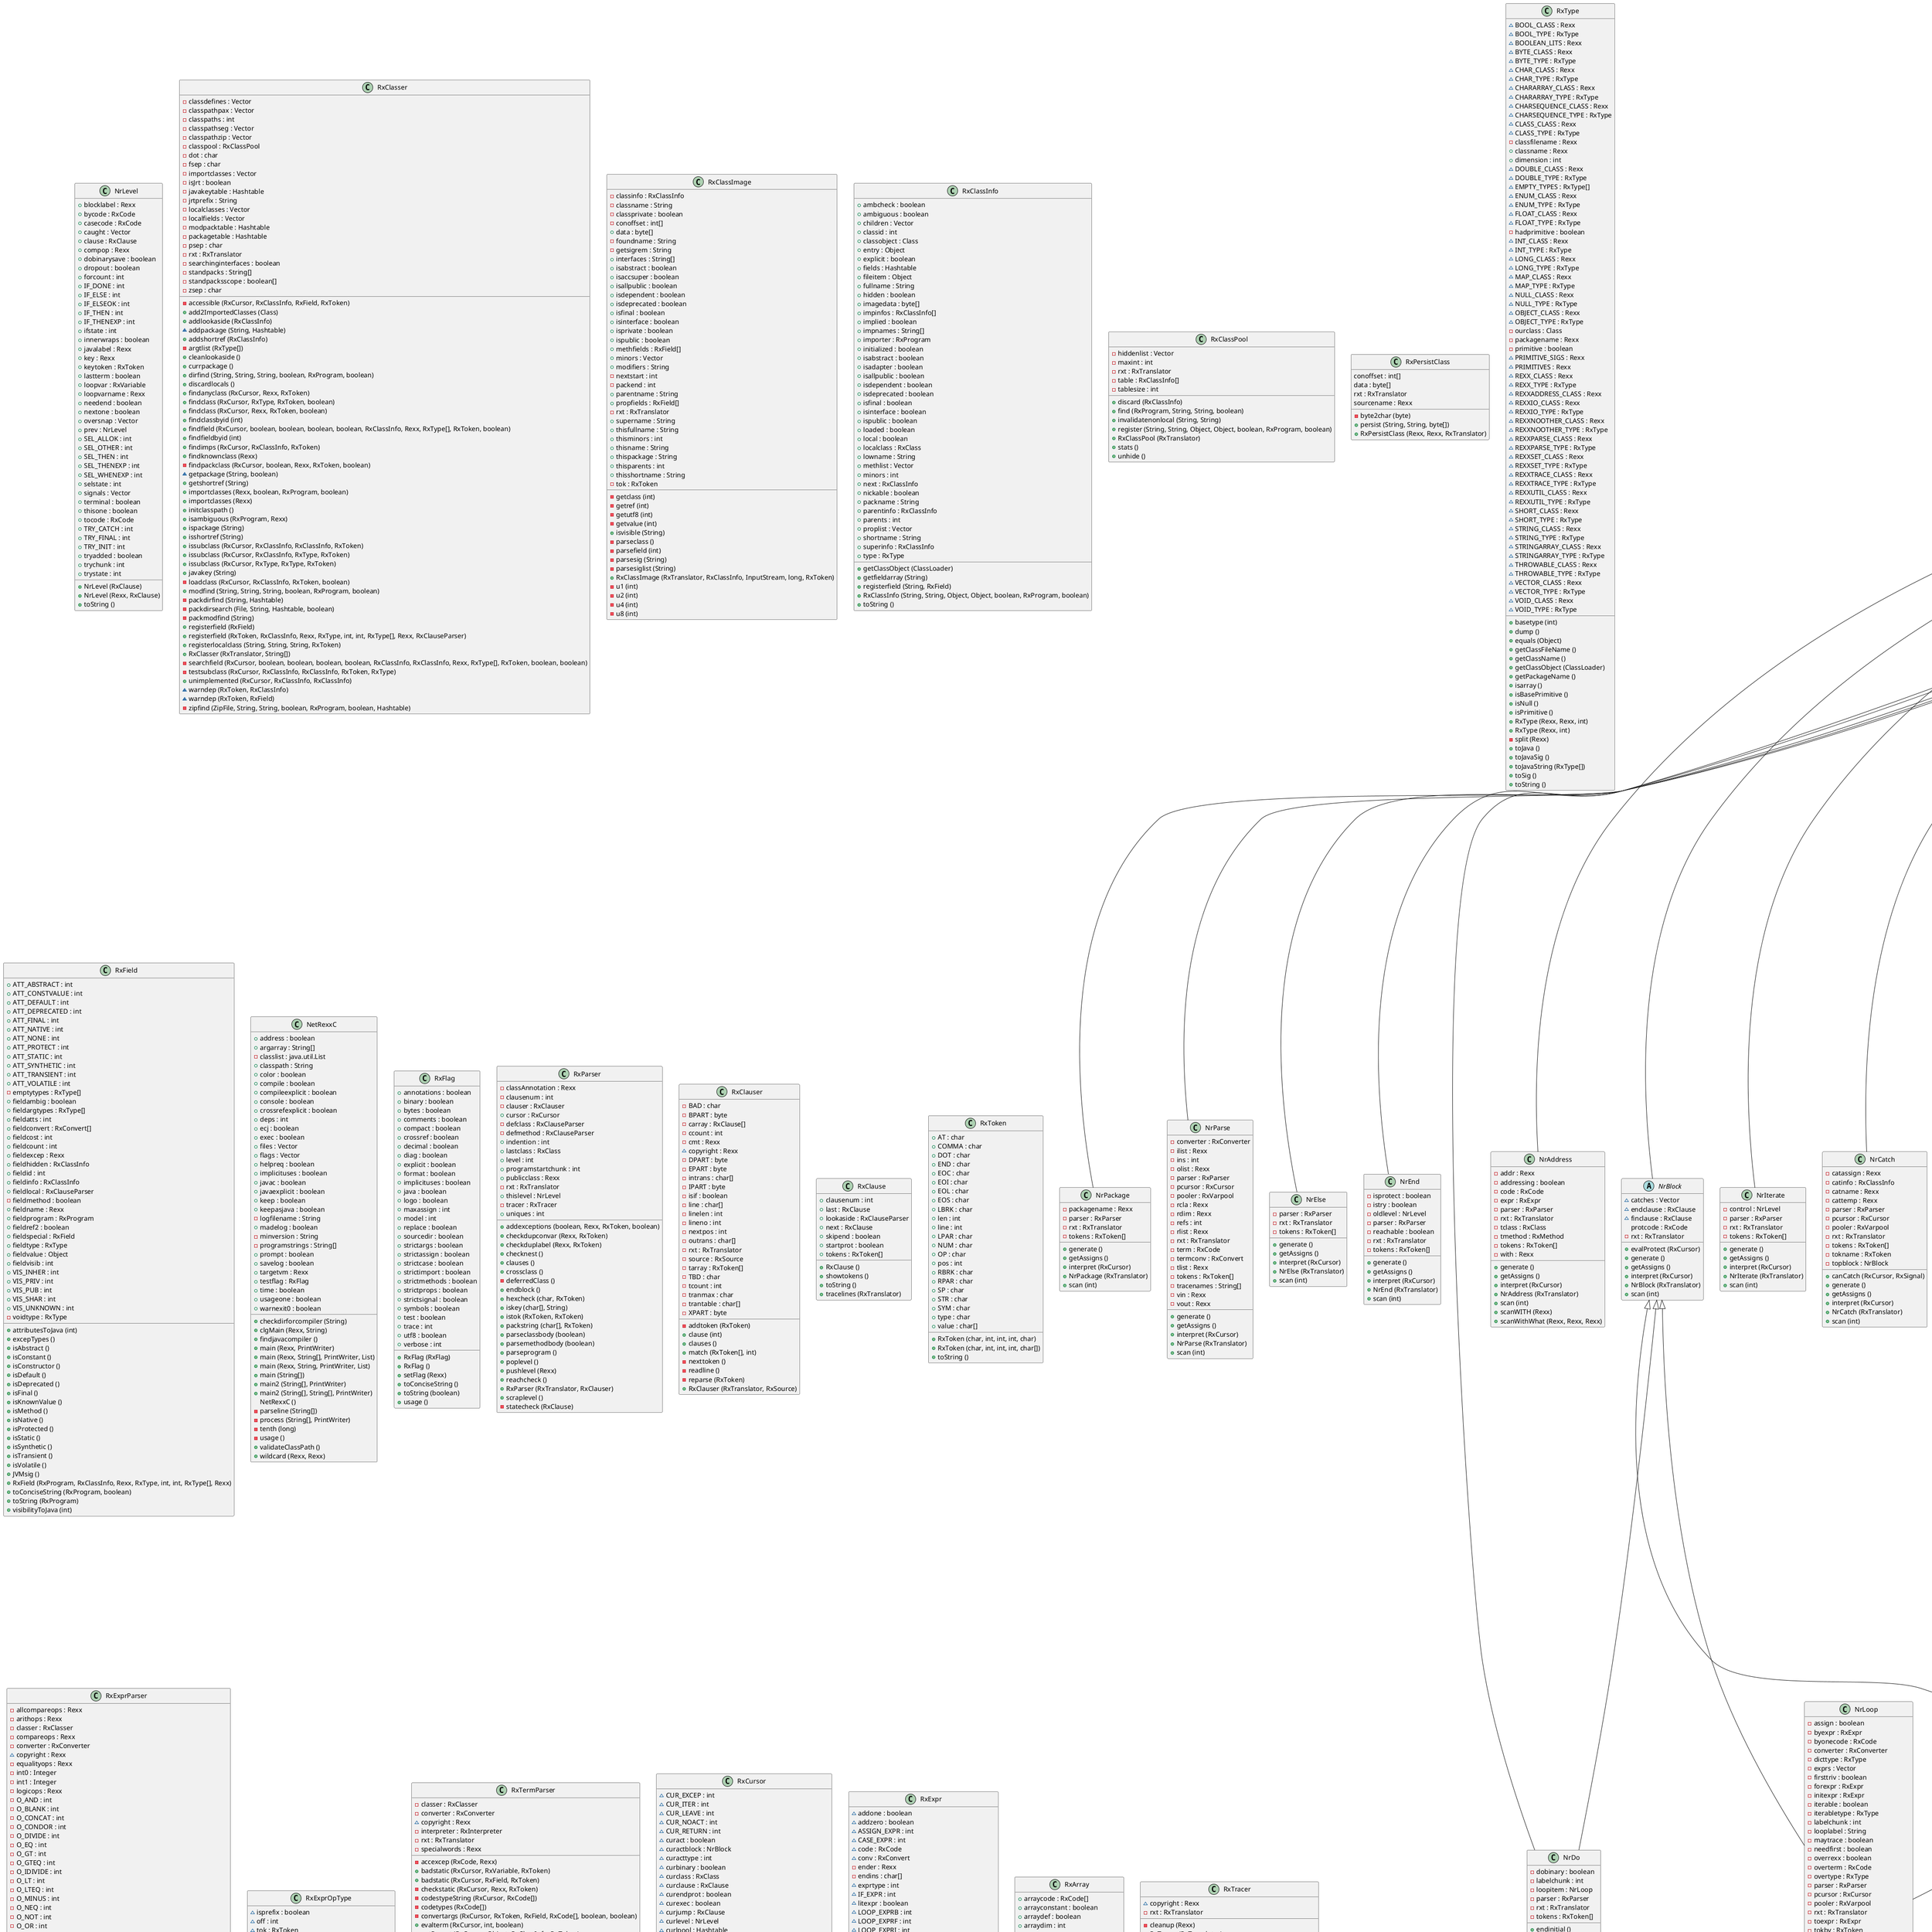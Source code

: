 @startuml
set separator none
interface RxClauseParser {
 +generate ()
 +getAssigns ()
 +interpret (RxCursor)
 +scan (int)
}
class NrAddress {
 +generate ()
 +getAssigns ()
 +interpret (RxCursor)
 +NrAddress (RxTranslator)
 +scan (int)
 +scanWITH (Rexx)
 +scanWithWhat (Rexx, Rexx, Rexx)
 -addr : Rexx
 -addressing : boolean
 -code : RxCode
 -expr : RxExpr
 -parser : RxParser
 -rxt : RxTranslator
 -tclass : RxClass
 -tmethod : RxMethod
 -tokens : RxToken[]
 -with : Rexx
}
class NrAnnotate {
 +generate ()
 +getAssigns ()
 +interpret (RxCursor)
 +NrAnnotate (RxTranslator)
 +scan (int)
 -rxt : RxTranslator
 -tokens : RxToken[]
}
class NrAssign {
 +generate ()
 +getAssigns ()
 +interpret (RxCursor)
 +NrAssign (RxTranslator)
 +process (RxCode, int)
 +scan (int)
 -conv : RxConvert
 -converter : RxConverter
 -deprecated : boolean
 -javaline : Rexx
 -lhs : RxCode
 -lhtype : RxType
 -parser : RxParser
 -pcursor : RxCursor
 -pooler : RxVarpool
 -rhs : RxCode
 -rhslitexpr : boolean
 -rxt : RxTranslator
 -tokens : RxToken[]
 -tracename : Rexx
 -tracenames : String[]
 -tracetag : char
 -unknownrhs : String
}
abstract class NrBlock {
 +evalProtect (RxCursor)
 +generate ()
 +getAssigns ()
 +interpret (RxCursor)
 +NrBlock (RxTranslator)
 +scan (int)
 ~catches : Vector
 ~endclause : RxClause
 ~finclause : RxClause
 protcode : RxCode
 -rxt : RxTranslator
}
class NrCatch {
 +canCatch (RxCursor, RxSignal)
 +generate ()
 +getAssigns ()
 +interpret (RxCursor)
 +NrCatch (RxTranslator)
 +scan (int)
 -catassign : Rexx
 -catinfo : RxClassInfo
 -catname : Rexx
 -cattemp : Rexx
 -parser : RxParser
 -pcursor : RxCursor
 -pooler : RxVarpool
 -rxt : RxTranslator
 -tokens : RxToken[]
 -tokname : RxToken
 -topblock : NrBlock
}
class RxClass {
 +addimplements (Vector, RxClassInfo)
 +beginclass (RxToken, int)
 +beginclass2 (int)
 -checkclass (Rexx, RxToken)
 +closeclasses (int)
 +defaultscan (int)
 +endclass ()
 -endclassx ()
 +generate ()
 +getAssigns ()
 -getclass (int)
 +interpret (RxCursor)
 +RxClass (RxTranslator)
 +scan (int)
 +scan0 ()
 +scan05 ()
 +scan1 ()
 +scan15 ()
 +scan2 ()
 +setAnnotation (Rexx)
 +showxref2 (RxCursor)
 ~abstracts : int
 -classAnnotation : Rexx
 ~classbinary : boolean
 ~classclauses : RxClause
 -classer : RxClasser
 ~classinfo : RxClassInfo
 ~classmethods : Vector
 ~classname : Rexx
 ~classnum : int
 ~classprogram : RxProgram
 ~classpropatts : int
 ~classprotopool : Hashtable
 ~classrunnumer : RexxSet
 ~classruntrace : RexxTrace
 ~classset : String
 -classtoken : RxToken
 ~classtrace : String
 ~classtracevars : Rexx
 ~classusei : RxClassInfo[]
 ~constant : int
 ~constantchunk : int
 ~constants : Rexx
 ~constructors : int
 ~curaddress : Rexx
 ~curcpool : Hashtable
 -deptok : RxToken
 -dummies : Vector
 -extend : Rexx
 -exttok : RxToken
 -getclassnext : int
 ~hadtrace : boolean
 -implerror : Vector
 -implist : Vector
 -imptoks : Vector
 ~methods : int
 ~nonstatics : int
 -objectinfo : RxClassInfo
 -packassumed : Rexx
 -parentinfo : RxClassInfo
 -parser : RxParser
 -pcursor : RxCursor
 -pooler : RxVarpool
 ~props : int
 -pubtok : RxToken
 -rxt : RxTranslator
 -sourcenamevar : String
 -tokens : RxToken[]
 ~tracelevel : int
 ~uniques : int
 -uselist : Vector
 -usetoks : Vector
 ~varindirs : Vector
 ~varlist : Vector
}
class NrDo {
 +endinitial ()
 +generate ()
 +getAssigns ()
 +getBinary ()
 +interpret (RxCursor)
 +NrDo (RxTranslator)
 +scan (int)
 +setBinary (boolean)
 -dobinary : boolean
 -labelchunk : int
 -loopitem : NrLoop
 -parser : RxParser
 -rxt : RxTranslator
 -tokens : RxToken[]
}
class NrElse {
 +generate ()
 +getAssigns ()
 +interpret (RxCursor)
 +NrElse (RxTranslator)
 +scan (int)
 -parser : RxParser
 -rxt : RxTranslator
 -tokens : RxToken[]
}
class NrEnd {
 +generate ()
 +getAssigns ()
 +interpret (RxCursor)
 +NrEnd (RxTranslator)
 +scan (int)
 -isprotect : boolean
 -istry : boolean
 -oldlevel : NrLevel
 -parser : RxParser
 -reachable : boolean
 -rxt : RxTranslator
 -tokens : RxToken[]
}
class NrExit {
 +generate ()
 +getAssigns ()
 +interpret (RxCursor)
 +NrExit (RxTranslator)
 +scan (int)
 -exitjavacode : Rexx
 -parser : RxParser
 -pcursor : RxCursor
 -rxt : RxTranslator
 -tokens : RxToken[]
}
class NrFinally {
 +generate ()
 +getAssigns ()
 +interpret (RxCursor)
 +NrFinally (RxTranslator)
 +scan (int)
 -parser : RxParser
 -rxt : RxTranslator
 -tokens : RxToken[]
 -topblock : NrBlock
}
class NrIf {
 +endif (RxClause)
 +generate ()
 +getAssigns ()
 +interpret (RxCursor)
 +NrIf (RxTranslator)
 +scan (int)
 -converter : RxConverter
 ~elseclause : RxClause
 -encapsule : boolean
 -endit : char[]
 -exprs : Vector
 ~nextclause : RxClause
 -parser : RxParser
 -pcursor : RxCursor
 -rxt : RxTranslator
 ~thenclause : RxClause
 -tokens : RxToken[]
}
class NrImport {
 +generate ()
 +getAssigns ()
 +interpret (RxCursor)
 +NrImport (RxTranslator)
 +scan (int)
 -classer : RxClasser
 -parser : RxParser
 -rxt : RxTranslator
 -tokens : RxToken[]
}
class NrInterpret {
 -endblock (RxCursor)
 +generate ()
 +getAssigns ()
 +interpret (RxCursor)
 +NrInterpret (RxTranslator)
 +scan (int)
 -unwind (RxCursor)
 -expr : RxExpr
 -interpret : String
 -olevel : int
 -oparser : RxParser
 -othislevel : NrLevel
 -otracer : RxTracer
 -rxt : RxTranslator
 -tokens : RxToken[]
}
class NrIterate {
 +generate ()
 +getAssigns ()
 +interpret (RxCursor)
 +NrIterate (RxTranslator)
 +scan (int)
 -control : NrLevel
 -parser : RxParser
 -rxt : RxTranslator
 -tokens : RxToken[]
}
class NrLeave {
 +generate ()
 +getAssigns ()
 +interpret (RxCursor)
 +NrLeave (RxTranslator)
 +scan (int)
 -control : NrLevel
 -parser : RxParser
 -rxt : RxTranslator
 -tokens : RxToken[]
}
class NrLevel {
 +NrLevel (RxClause)
 +NrLevel (Rexx, RxClause)
 +toString ()
 +blocklabel : Rexx
 +bycode : RxCode
 +casecode : RxCode
 +caught : Vector
 +clause : RxClause
 +compop : Rexx
 +dobinarysave : boolean
 +dropout : boolean
 +forcount : int
 +IF_DONE : int
 +IF_ELSE : int
 +IF_ELSEOK : int
 +IF_THEN : int
 +IF_THENEXP : int
 +ifstate : int
 +innerwraps : boolean
 +javalabel : Rexx
 +key : Rexx
 +keytoken : RxToken
 +lastterm : boolean
 +loopvar : RxVariable
 +loopvarname : Rexx
 +needend : boolean
 +nextone : boolean
 +oversnap : Vector
 +prev : NrLevel
 +SEL_ALLOK : int
 +SEL_OTHER : int
 +SEL_THEN : int
 +SEL_THENEXP : int
 +SEL_WHENEXP : int
 +selstate : int
 +signals : Vector
 +terminal : boolean
 +thisone : boolean
 +tocode : RxCode
 +TRY_CATCH : int
 +TRY_FINAL : int
 +TRY_INIT : int
 +tryadded : boolean
 +trychunk : int
 +trystate : int
}
class NrLoop {
 +endinitial ()
 +generate ()
 +getAssigns ()
 +interpret (RxCursor)
 -makebyone ()
 +NrLoop (RxTranslator)
 -safelabel (Rexx)
 +scan (int)
 -tracevar (RxCursor, RxVariable)
 -assign : boolean
 -byexpr : RxExpr
 -byonecode : RxCode
 -converter : RxConverter
 -dicttype : RxType
 -exprs : Vector
 -firsttriv : boolean
 -forexpr : RxExpr
 -initexpr : RxExpr
 -iterable : boolean
 -iterabletype : RxType
 -labelchunk : int
 -looplabel : String
 -maytrace : boolean
 -needfirst : boolean
 -overrexx : boolean
 -overterm : RxCode
 -overtype : RxType
 -parser : RxParser
 -pcursor : RxCursor
 -pooler : RxVarpool
 -rxt : RxTranslator
 -toexpr : RxExpr
 -tokby : RxToken
 -tokens : RxToken[]
 -tokfor : RxToken
 -tokto : RxToken
 -tokvar : RxToken
 -tracelevel : int
 -tracename : Rexx
 -tracenames : String[]
 -tracetag : char
 -untilexpr : RxExpr
 -var : RxVariable
 -varcode : RxCode
 -varlook : Rexx
 -varname : Rexx
 -whileexpr : RxExpr
}
class NrMethodcall {
 +generate ()
 +getAssigns ()
 +interpret (RxCursor)
 +NrMethodcall (RxTranslator)
 +process (RxCode, boolean)
 +scan (int)
 -rxt : RxTranslator
 ~special : boolean
 -term : RxCode
}
class RxMethod {
 +beginmethod ()
 +beginmethod2 ()
 +checkprivaterefs ()
 +defaultscan (int)
 +defaultscan1 ()
 +defaultscan2 ()
 +defer (Rexx)
 +dosynthetic (RxField)
 +endmethod ()
 -endmethod2 ()
 +generate ()
 +getAssigns ()
 +getField ()
 +getVisibMod ()
 +interpret (RxCursor)
 +isAbstract ()
 +isNative ()
 +RxMethod (RxTranslator)
 +scan (int)
 +scan1 ()
 +scan2 ()
 +setAnnotation (Rexx)
 +setrettype (RxType, RxToken)
 +synthetic (int, RxField, int, Rexx)
 +toConciseString ()
 +traceargs ()
 -argvar : RxVariable
 -classer : RxClasser
 -classinfo : RxClassInfo
 ~curaddress : Rexx
 -deferred : Rexx
 -defers : int
 -describe : Rexx
 -explicitsignals : Vector
 -impliedreturns : boolean
 -impliedreturnstok : RxToken
 -methodabstract : boolean
 -methodAnnotation : Rexx
 ~methodargcode : RxCode[]
 ~methodargends : String
 -methodargpending : Rexx
 ~methodargvars : RxVariable[]
 -methodatts : int
 ~methodbinary : boolean
 ~methodclause : RxClause
 ~methodclauses : RxClause
 ~methodconstructor : boolean
 ~methoddefault : boolean
 -methoddeprecated : boolean
 -methodempty : boolean
 -methodfields : RxField[]
 ~methodhadnumeric : boolean
 ~methodhadthissuper : boolean
 ~methodmaxtrace : int
 ~methodname : Rexx
 -methodnative : boolean
 ~methodprogram : RxProgram
 -methodpropname : Rexx
 ~methodprotected : boolean
 ~methodprotopool : Hashtable
 ~methodrettype : RxType
 ~methodrettypeknown : boolean
 ~methodset : Rexx
 -methodsetpending : Rexx
 -methodsignalschunks : Rexx
 ~methodstartchunk : int
 ~methodstatic : boolean
 -methodsuperchunk : int
 ~methodsynthetic : boolean
 -methodsyntype : int
 -methodtoken : RxToken
 ~methodtrace : Rexx
 ~methodtracechange : boolean
 ~methodtracedefer : boolean
 -methodtracepending : Rexx
 ~methodtracevars : Rexx
 ~methodtypeisdefault : boolean
 -methodvisib : int
 -optargfirst : int
 -optargtoken : RxToken
 -overrides : Vector
 -parser : RxParser
 -pcursor : RxCursor
 -pooler : RxVarpool
 -rxt : RxTranslator
 -staticandfinal : boolean
 -staticimplied : boolean
 ~SYN_DEFCON : int
 ~SYN_EMPTY : int
 ~SYN_INDIRECT : int
 -tokens : RxToken[]
}
class NrMethod {
 +NrMethod (RxTranslator)
 -classer : RxClasser
 -parser : RxParser
 -rxt : RxTranslator
 -tokens : RxToken[]
}
class NrNop {
 +generate ()
 +getAssigns ()
 +interpret (RxCursor)
 +NrNop (RxTranslator)
 +scan (int)
 -rxt : RxTranslator
 -tokens : RxToken[]
}
class NrNumeric {
 +generate ()
 +getAssigns ()
 +interpret (RxCursor)
 +NrNumeric (RxTranslator)
 +numupdate (RxCursor)
 +scan (int)
 -code : RxCode
 -conv : RxConvert
 -expr : RxExpr
 -form : boolean
 -numset : RexxSet
 -parser : RxParser
 -pcursor : RxCursor
 -rxt : RxTranslator
 -setprop : Rexx
 -tokens : RxToken[]
}
class NrOptions {
 +generate ()
 +getAssigns ()
 +interpret (RxCursor)
 +NrOptions (RxTranslator)
 +scan (int)
 -parser : RxParser
 -rxt : RxTranslator
 -tokens : RxToken[]
}
class NrOtherwise {
 +generate ()
 +getAssigns ()
 +interpret (RxCursor)
 +NrOtherwise (RxTranslator)
 +scan (int)
 -parser : RxParser
 -rxt : RxTranslator
 -startsel : NrSelect
 -tokens : RxToken[]
}
class NrPackage {
 +generate ()
 +getAssigns ()
 +interpret (RxCursor)
 +NrPackage (RxTranslator)
 +scan (int)
 -packagename : Rexx
 -parser : RxParser
 -rxt : RxTranslator
 -tokens : RxToken[]
}
class NrParse {
 +generate ()
 +getAssigns ()
 +interpret (RxCursor)
 +NrParse (RxTranslator)
 +scan (int)
 -converter : RxConverter
 -ilist : Rexx
 -ins : int
 -olist : Rexx
 -parser : RxParser
 -pcursor : RxCursor
 -pooler : RxVarpool
 -rcla : Rexx
 -rdim : Rexx
 -refs : int
 -rlist : Rexx
 -rxt : RxTranslator
 -term : RxCode
 -termconv : RxConvert
 -tlist : Rexx
 -tokens : RxToken[]
 -tracenames : String[]
 -vin : Rexx
 -vout : Rexx
}
class NrProperties {
 +generate ()
 +getAssigns ()
 +interpret (RxCursor)
 +NrProperties (RxTranslator)
 +scan (int)
 -atts : int
 -keywords : Rexx
 -parser : RxParser
 -pcursor : RxCursor
 -rxt : RxTranslator
 -staticprop : boolean
 -tokens : RxToken[]
}
class NrReturn {
 +generate ()
 +getAssigns ()
 +interpret (RxCursor)
 +NrReturn (RxTranslator)
 +scan (int)
 -expr : RxExpr
 -parser : RxParser
 -pcursor : RxCursor
 -rxt : RxTranslator
 -tokens : RxToken[]
}
class NrSay {
 +generate ()
 +getAssigns ()
 +interpret (RxCursor)
 +NrSay (RxTranslator)
 +scan (int)
 -expr : RxExpr
 -parser : RxParser
 -rxt : RxTranslator
 -tokens : RxToken[]
}
class NrSelect {
 +endinitial ()
 +generate ()
 +getAssigns ()
 +interpret (RxCursor)
 +NrSelect (RxTranslator)
 +scan (int)
 -caseexpr : RxExpr
 ~casevarcode : RxCode
 ~dupcheck : Rexx
 -labelchunk : int
 ~mayswitch : boolean
 ~noswitch : boolean
 ~other : RxClause
 -parser : RxParser
 -pcursor : RxCursor
 ~pendings : Vector
 -rxt : RxTranslator
 ~streamer : RxStreamer
 -tokens : RxToken[]
 ~whens : Vector
}
class NrSelect.Pending {
 +out (boolean)
 +Pending (int, Rexx, Rexx)
 -ifcode : Rexx
 -swcode : Rexx
 -where : int
}
class NrSignal {
 +generate ()
 +getAssigns ()
 +interpret (RxCursor)
 +NrSignal (RxTranslator)
 +scan (int)
 -field : RxField
 -noargs : RxCode[]
 -parser : RxParser
 -rxt : RxTranslator
 -term : RxCode
 -tokens : RxToken[]
}
class NrThen {
 +generate ()
 +getAssigns ()
 +interpret (RxCursor)
 +NrThen (RxTranslator)
 +scan (int)
 -parser : RxParser
 -rxt : RxTranslator
 -tokens : RxToken[]
}
class NrTrace {
 +generate ()
 +getAssigns ()
 +interpret (RxCursor)
 +NrTrace (RxTranslator)
 +scan (int)
 -addnames : String[]
 +level : int
 -parser : RxParser
 -pcursor : RxCursor
 -rxt : RxTranslator
 -subnames : String[]
 -tokens : RxToken[]
 -warnkey : char[]
}
class NrWhen {
 +generate ()
 +getAssigns ()
 +interpret (RxCursor)
 +NrWhen (RxTranslator)
 +scan (int)
 -currselstate : int
 -endit : char[]
 -exprs : Vector
 -parser : RxParser
 -rxt : RxTranslator
 -selcase : boolean
 -startsel : NrSelect
 -startselc : RxClause
 -tokens : RxToken[]
 -whenoff : int
}
class RxClasser {
 -accessible (RxCursor, RxClassInfo, RxField, RxToken)
 +add2ImportedClasses (Class)
 +addlookaside (RxClassInfo)
 ~addpackage (String, Hashtable)
 +addshortref (RxClassInfo)
 -argtlist (RxType[])
 +cleanlookaside ()
 +currpackage ()
 +dirfind (String, String, String, boolean, RxProgram, boolean)
 +discardlocals ()
 +findanyclass (RxCursor, Rexx, RxToken)
 +findclass (RxCursor, RxType, RxToken, boolean)
 +findclass (RxCursor, Rexx, RxToken, boolean)
 +findclassbyid (int)
 +findfield (RxCursor, boolean, boolean, boolean, boolean, RxClassInfo, Rexx, RxType[], RxToken, boolean)
 +findfieldbyid (int)
 +findimps (RxCursor, RxClassInfo, RxToken)
 +findknownclass (Rexx)
 -findpackclass (RxCursor, boolean, Rexx, RxToken, boolean)
 ~getpackage (String, boolean)
 +getshortref (String)
 +importclasses (Rexx, boolean, RxProgram, boolean)
 +importclasses (Rexx)
 +initclasspath ()
 +isambiguous (RxProgram, Rexx)
 +ispackage (String)
 +isshortref (String)
 +issubclass (RxCursor, RxClassInfo, RxClassInfo, RxToken)
 +issubclass (RxCursor, RxClassInfo, RxType, RxToken)
 +issubclass (RxCursor, RxType, RxType, RxToken)
 +javakey (String)
 -loadclass (RxCursor, RxClassInfo, RxToken, boolean)
 +modfind (String, String, String, boolean, RxProgram, boolean)
 -packdirfind (String, Hashtable)
 -packdirsearch (File, String, Hashtable, boolean)
 -packmodfind (String)
 +registerfield (RxField)
 +registerfield (RxToken, RxClassInfo, Rexx, RxType, int, int, RxType[], Rexx, RxClauseParser)
 +registerlocalclass (String, String, String, RxToken)
 +RxClasser (RxTranslator, String[])
 -searchfield (RxCursor, boolean, boolean, boolean, boolean, RxClassInfo, RxClassInfo, Rexx, RxType[], RxToken, boolean, boolean)
 -testsubclass (RxCursor, RxClassInfo, RxClassInfo, RxToken, RxType)
 +unimplemented (RxCursor, RxClassInfo, RxClassInfo)
 ~warndep (RxToken, RxClassInfo)
 ~warndep (RxToken, RxField)
 -zipfind (ZipFile, String, String, boolean, RxProgram, boolean, Hashtable)
 -classdefines : Vector
 -classpathpax : Vector
 -classpaths : int
 -classpathseg : Vector
 -classpathzip : Vector
 -classpool : RxClassPool
 -dot : char
 -fsep : char
 -importclasses : Vector
 -isJrt : boolean
 -javakeytable : Hashtable
 -jrtprefix : String
 -localclasses : Vector
 -localfields : Vector
 -modpacktable : Hashtable
 -packagetable : Hashtable
 -psep : char
 -rxt : RxTranslator
 -searchinginterfaces : boolean
 -standpacks : String[]
 -standpacksscope : boolean[]
 -zsep : char
}
class RxClassImage {
 -getclass (int)
 -getref (int)
 -getutf8 (int)
 -getvalue (int)
 +isvisible (String)
 -parseclass ()
 -parsefield (int)
 -parsesig (String)
 -parsesiglist (String)
 +RxClassImage (RxTranslator, RxClassInfo, InputStream, long, RxToken)
 -u1 (int)
 -u2 (int)
 -u4 (int)
 -u8 (int)
 -classinfo : RxClassInfo
 -classname : String
 -classprivate : boolean
 -conoffset : int[]
 +data : byte[]
 -foundname : String
 -getsigrem : String
 +interfaces : String[]
 +isabstract : boolean
 +isaccsuper : boolean
 +isallpublic : boolean
 +isdependent : boolean
 +isdeprecated : boolean
 +isfinal : boolean
 +isinterface : boolean
 +isprivate : boolean
 +ispublic : boolean
 +methfields : RxField[]
 +minors : Vector
 +modifiers : String
 -nextstart : int
 -packend : int
 +parentname : String
 +propfields : RxField[]
 -rxt : RxTranslator
 +supername : String
 +thisfullname : String
 +thisminors : int
 +thisname : String
 +thispackage : String
 +thisparents : int
 +thisshortname : String
 -tok : RxToken
}
class RxClassInfo {
 +getClassObject (ClassLoader)
 +getfieldarray (String)
 +registerfield (String, RxField)
 +RxClassInfo (String, String, Object, Object, boolean, RxProgram, boolean)
 +toString ()
 +ambcheck : boolean
 +ambiguous : boolean
 +children : Vector
 +classid : int
 +classobject : Class
 +entry : Object
 +explicit : boolean
 +fields : Hashtable
 +fileitem : Object
 +fullname : String
 +hidden : boolean
 +imagedata : byte[]
 +impinfos : RxClassInfo[]
 +implied : boolean
 +impnames : String[]
 +importer : RxProgram
 +initialized : boolean
 +isabstract : boolean
 +isadapter : boolean
 +isallpublic : boolean
 +isdependent : boolean
 +isdeprecated : boolean
 +isfinal : boolean
 +isinterface : boolean
 +ispublic : boolean
 +loaded : boolean
 +local : boolean
 +localclass : RxClass
 +lowname : String
 +methlist : Vector
 +minors : int
 +next : RxClassInfo
 +nickable : boolean
 +packname : String
 +parentinfo : RxClassInfo
 +parents : int
 +proplist : Vector
 +shortname : String
 +superinfo : RxClassInfo
 +type : RxType
}
class RxClassPool {
 +discard (RxClassInfo)
 +find (RxProgram, String, String, boolean)
 +invalidatenonlocal (String, String)
 +register (String, String, Object, Object, boolean, RxProgram, boolean)
 +RxClassPool (RxTranslator)
 +stats ()
 +unhide ()
 -hiddenlist : Vector
 -maxint : int
 -rxt : RxTranslator
 -table : RxClassInfo[]
 -tablesize : int
}
class RxPersistClass {
 -byte2char (byte)
 +persist (String, String, byte[])
 +RxPersistClass (Rexx, Rexx, RxTranslator)
 conoffset : int[]
 data : byte[]
 rxt : RxTranslator
 sourcename : Rexx
}
class RxMapClassLoader {
 +findClass (String)
 +RxMapClassLoader (HashMap)
 -classes : HashMap
}
class RxByteArrayJavaClass {
 +getBytes ()
 +openInputStream ()
 +openOutputStream ()
 +RxByteArrayJavaClass (String)
 ~stream : ByteArrayOutputStream
}
class RxType {
 +basetype (int)
 +dump ()
 +equals (Object)
 +getClassFileName ()
 +getClassName ()
 +getClassObject (ClassLoader)
 +getPackageName ()
 +isarray ()
 +isBasePrimitive ()
 +isNull ()
 +isPrimitive ()
 +RxType (Rexx, Rexx, int)
 +RxType (Rexx, int)
 -split (Rexx)
 +toJava ()
 +toJavaSig ()
 +toJavaString (RxType[])
 +toSig ()
 +toString ()
 ~BOOL_CLASS : Rexx
 ~BOOL_TYPE : RxType
 ~BOOLEAN_LITS : Rexx
 ~BYTE_CLASS : Rexx
 ~BYTE_TYPE : RxType
 ~CHAR_CLASS : Rexx
 ~CHAR_TYPE : RxType
 ~CHARARRAY_CLASS : Rexx
 ~CHARARRAY_TYPE : RxType
 ~CHARSEQUENCE_CLASS : Rexx
 ~CHARSEQUENCE_TYPE : RxType
 ~CLASS_CLASS : Rexx
 ~CLASS_TYPE : RxType
 -classfilename : Rexx
 +classname : Rexx
 +dimension : int
 ~DOUBLE_CLASS : Rexx
 ~DOUBLE_TYPE : RxType
 ~EMPTY_TYPES : RxType[]
 ~ENUM_CLASS : Rexx
 ~ENUM_TYPE : RxType
 ~FLOAT_CLASS : Rexx
 ~FLOAT_TYPE : RxType
 -hadprimitive : boolean
 ~INT_CLASS : Rexx
 ~INT_TYPE : RxType
 ~LONG_CLASS : Rexx
 ~LONG_TYPE : RxType
 ~MAP_CLASS : Rexx
 ~MAP_TYPE : RxType
 ~NULL_CLASS : Rexx
 ~NULL_TYPE : RxType
 ~OBJECT_CLASS : Rexx
 ~OBJECT_TYPE : RxType
 -ourclass : Class
 -packagename : Rexx
 -primitive : boolean
 ~PRIMITIVE_SIGS : Rexx
 ~PRIMITIVES : Rexx
 ~REXX_CLASS : Rexx
 ~REXX_TYPE : RxType
 ~REXXADDRESS_CLASS : Rexx
 ~REXXIO_CLASS : Rexx
 ~REXXIO_TYPE : RxType
 ~REXXNOOTHER_CLASS : Rexx
 ~REXXNOOTHER_TYPE : RxType
 ~REXXPARSE_CLASS : Rexx
 ~REXXPARSE_TYPE : RxType
 ~REXXSET_CLASS : Rexx
 ~REXXSET_TYPE : RxType
 ~REXXTRACE_CLASS : Rexx
 ~REXXTRACE_TYPE : RxType
 ~REXXUTIL_CLASS : Rexx
 ~REXXUTIL_TYPE : RxType
 ~SHORT_CLASS : Rexx
 ~SHORT_TYPE : RxType
 ~STRING_CLASS : Rexx
 ~STRING_TYPE : RxType
 ~STRINGARRAY_CLASS : Rexx
 ~STRINGARRAY_TYPE : RxType
 ~THROWABLE_CLASS : Rexx
 ~THROWABLE_TYPE : RxType
 ~VECTOR_CLASS : Rexx
 ~VECTOR_TYPE : RxType
 ~VOID_CLASS : Rexx
 ~VOID_TYPE : RxType
}
class RxField {
 +attributesToJava (int)
 +excepTypes ()
 +isAbstract ()
 +isConstant ()
 +isConstructor ()
 +isDefault ()
 +isDeprecated ()
 +isFinal ()
 +isKnownValue ()
 +isMethod ()
 +isNative ()
 +isProtected ()
 +isStatic ()
 +isSynthetic ()
 +isTransient ()
 +isVolatile ()
 +JVMsig ()
 +RxField (RxProgram, RxClassInfo, Rexx, RxType, int, int, RxType[], Rexx)
 +toConciseString (RxProgram, boolean)
 +toString (RxProgram)
 +visibilityToJava (int)
 +ATT_ABSTRACT : int
 +ATT_CONSTVALUE : int
 +ATT_DEFAULT : int
 +ATT_DEPRECATED : int
 +ATT_FINAL : int
 +ATT_NATIVE : int
 +ATT_NONE : int
 +ATT_PROTECT : int
 +ATT_STATIC : int
 +ATT_SYNTHETIC : int
 +ATT_TRANSIENT : int
 +ATT_VOLATILE : int
 -emptytypes : RxType[]
 +fieldambig : boolean
 +fieldargtypes : RxType[]
 +fieldatts : int
 +fieldconvert : RxConvert[]
 +fieldcost : int
 +fieldcount : int
 +fieldexcep : Rexx
 +fieldhidden : RxClassInfo
 +fieldid : int
 +fieldinfo : RxClassInfo
 +fieldlocal : RxClauseParser
 -fieldmethod : boolean
 +fieldname : Rexx
 +fieldprogram : RxProgram
 +fieldref2 : boolean
 +fieldspecial : RxField
 +fieldtype : RxType
 +fieldvalue : Object
 +fieldvisib : int
 +VIS_INHER : int
 +VIS_PRIV : int
 +VIS_PUB : int
 +VIS_SHAR : int
 +VIS_UNKNOWN : int
 -voidtype : RxType
}
class NetRexxC {
 +checkdirforcompiler (String)
 +clgMain (Rexx, String)
 +findjavacompiler ()
 +main (Rexx, PrintWriter)
 +main (Rexx, String[], PrintWriter, List)
 +main (Rexx, String, PrintWriter, List)
 +main (String[])
 +main2 (String[], PrintWriter)
 +main2 (String[], String[], PrintWriter)
 NetRexxC ()
 -parseline (String[])
 -process (String[], PrintWriter)
 -tenth (long)
 -usage ()
 +validateClassPath ()
 +wildcard (Rexx, Rexx)
 +address : boolean
 +argarray : String[]
 -classlist : java.util.List
 +classpath : String
 +color : boolean
 +compile : boolean
 +compileexplicit : boolean
 +console : boolean
 +crossrefexplicit : boolean
 +deps : int
 +ecj : boolean
 +exec : boolean
 +files : Vector
 +flags : Vector
 +helpreq : boolean
 +implicituses : boolean
 +javac : boolean
 +javaexplicit : boolean
 +keep : boolean
 +keepasjava : boolean
 -logfilename : String
 +madelog : boolean
 -minversion : String
 -programstrings : String[]
 +prompt : boolean
 +savelog : boolean
 +targetvm : Rexx
 +testflag : RxFlag
 +time : boolean
 +usageone : boolean
 +warnexit0 : boolean
}
class RxTranslator {
 -checkflags (Rexx[])
 +compile (boolean)
 +dispose (boolean, boolean)
 -dotranslate (RxSource[])
 +endexec ()
 +exec (String[])
 +getexitvalue ()
 +getProgram ()
 +getstarttime ()
 +main (String[])
 +RxTranslator ()
 +say (Rexx)
 +setaddress (Rexx)
 +setdeps (Rexx)
 +setimplicituses (Rexx)
 +setkeeps (Rexx, Rexx, List, Rexx, Rexx)
 -setlanguage (RxProgram)
 +setlanguages (Rexx[])
 +settargetvm (Rexx)
 -showpendings ()
 +startexec ()
 +summary (boolean)
 +translate (Rexx[], RxSource[], PrintStream, PrintWriter, boolean)
 +translate (Rexx[], Rexx[], PrintStream, PrintWriter, boolean)
 ~address : boolean
 ~babels : RxBabel[]
 -badjavac : boolean
 ~classer : RxClasser
 ~classlist : java.util.List
 ~classpath : String
 ~comp : boolean
 ~compilerChoice : String
 ~converter : RxConverter
 ~convertible : int
 ~deprecateds : Hashtable
 ~deps : boolean
 ~ecj : boolean
 ~eparser : RxExprParser
 ~exec : boolean
 +EXIT_ERROR : int
 +EXIT_OK : int
 +EXIT_WARN : int
 ~exiting : boolean
 ~hadexit : boolean
 ~imports : String[]
 ~interpreter : RxInterpreter
 ~interpreting : boolean
 ~javac : boolean
 ~jsr223Engine : AbstractScriptEngine
 ~keep : boolean
 ~keepasjava : boolean
 ~loader : RxProxyLoader
 ~localpackages : Hashtable
 ~nrxApi : NetRexxA
 ~pass : int
 ~pass0 : boolean
 ~pass1 : boolean
 ~pass2 : boolean
 ~program : RxProgram
 -programlist : RxProgram[]
 +proxyInterpreter : RxInterpreter
 -savecon : PrintStream
 -savelog : PrintWriter
 -starttime : Rexx
 ~superflag : RxFlag
 ~targetvm : Rexx
 ~tparser : RxTermParser
 ~wontexec : boolean
}
class RxTranslator.diagListener {
 +report (Diagnostic)
}
class RxFlag {
 +RxFlag (RxFlag)
 +RxFlag ()
 +setFlag (Rexx)
 +toConciseString ()
 +toString (boolean)
 +usage ()
 +annotations : boolean
 +binary : boolean
 +bytes : boolean
 +comments : boolean
 +compact : boolean
 +crossref : boolean
 +decimal : boolean
 +diag : boolean
 +explicit : boolean
 +format : boolean
 +implicituses : boolean
 +java : boolean
 +logo : boolean
 +maxassign : int
 +model : int
 +replace : boolean
 +sourcedir : boolean
 +strictargs : boolean
 +strictassign : boolean
 +strictcase : boolean
 +strictimport : boolean
 +strictmethods : boolean
 +strictprops : boolean
 +strictsignal : boolean
 +symbols : boolean
 +test : boolean
 +trace : int
 +utf8 : boolean
 +verbose : int
}
class RxParser {
 +addexceptions (boolean, Rexx, RxToken, boolean)
 +checkdupconvar (Rexx, RxToken)
 +checkduplabel (Rexx, RxToken)
 +checknest ()
 +clauses ()
 +crossclass ()
 -deferredClass ()
 +endblock ()
 +hexcheck (char, RxToken)
 +iskey (char[], String)
 +istok (RxToken, RxToken)
 +packstring (char[], RxToken)
 +parseclassbody (boolean)
 +parsemethodbody (boolean)
 +parseprogram ()
 +poplevel ()
 +pushlevel (Rexx)
 +reachcheck ()
 +RxParser (RxTranslator, RxClauser)
 +scraplevel ()
 -statecheck (RxClause)
 -classAnnotation : Rexx
 -clausenum : int
 -clauser : RxClauser
 +cursor : RxCursor
 -defclass : RxClauseParser
 -defmethod : RxClauseParser
 +indention : int
 +lastclass : RxClass
 +level : int
 +programstartchunk : int
 +publicclass : Rexx
 -rxt : RxTranslator
 +thislevel : NrLevel
 -tracer : RxTracer
 +uniques : int
}
class RxClauser {
 -addtoken (RxToken)
 +clause (int)
 +clauses ()
 +match (RxToken[], int)
 -nexttoken ()
 -readline ()
 -reparse (RxToken)
 +RxClauser (RxTranslator, RxSource)
 -BAD : char
 -BPART : byte
 -carray : RxClause[]
 -ccount : int
 -cmt : Rexx
 ~copyright : Rexx
 -DPART : byte
 -EPART : byte
 -intrans : char[]
 -IPART : byte
 -isif : boolean
 -line : char[]
 -linelen : int
 -lineno : int
 -nextpos : int
 -outrans : char[]
 -rxt : RxTranslator
 -source : RxSource
 -tarray : RxToken[]
 -TBD : char
 -tcount : int
 -tranmax : char
 -trantable : char[]
 -XPART : byte
}
class RxClause {
 +RxClause ()
 +showtokens ()
 +toString ()
 +tracelines (RxTranslator)
 +clausenum : int
 +last : RxClause
 +lookaside : RxClauseParser
 +next : RxClause
 +skipend : boolean
 +startprot : boolean
 +tokens : RxToken[]
}
class RxToken {
 +RxToken (char, int, int, int, char)
 +RxToken (char, int, int, int, char[])
 +toString ()
 +AT : char
 +COMMA : char
 +DOT : char
 +END : char
 +EOC : char
 +EOI : char
 +EOL : char
 +EOS : char
 +LBRK : char
 +len : int
 +line : int
 +LPAR : char
 +NUM : char
 +OP : char
 +pos : int
 +RBRK : char
 +RPAR : char
 +SP : char
 +STR : char
 +SYM : char
 +type : char
 +value : char[]
}
class RxExprParser {
 -binarytype (RxType, RxType)
 +codeop (RxCursor, Rexx, RxToken, RxCode, RxCode)
 +evalexpr (RxCursor, boolean, int, char[], Rexx, char, Rexx)
 -getcode (Rexx)
 -getprio (Rexx, RxToken)
 +oneopdo (RxCursor, char[], RxToken, RxCode)
 -opdo (RxCursor, RxToken[], Stack, Stack, Rexx, RxToken, int)
 -optokens (RxToken[], int)
 +parseexpr (RxCursor, boolean, int, char[], Rexx, char, Rexx, RxToken)
 +RxExprParser (RxTranslator)
 -settings ()
 +twoopdo (RxCursor, Rexx, RxToken, RxCode, RxCode)
 -allcompareops : Rexx
 -arithops : Rexx
 -classer : RxClasser
 -compareops : Rexx
 -converter : RxConverter
 ~copyright : Rexx
 -equalityops : Rexx
 -int0 : Integer
 -int1 : Integer
 -logicops : Rexx
 -O_AND : int
 -O_BLANK : int
 -O_CONCAT : int
 -O_CONDOR : int
 -O_DIVIDE : int
 -O_EQ : int
 -O_GT : int
 -O_GTEQ : int
 -O_IDIVIDE : int
 -O_LT : int
 -O_LTEQ : int
 -O_MINUS : int
 -O_NEQ : int
 -O_NOT : int
 -O_OR : int
 -O_PLUS : int
 -O_POWER : int
 -O_REM : int
 -O_SEQ : int
 -O_SGT : int
 -O_SGTEQ : int
 -O_SLT : int
 -O_SLTEQ : int
 -O_SNEQ : int
 -O_TIMES : int
 -O_XOR : int
 -rxt : RxTranslator
 -semicolon : RxExprOpType
}
class RxExprOpType {
 +RxExprOpType (char, RxToken, int, boolean)
 ~isprefix : boolean
 ~off : int
 ~tok : RxToken
 ~type : char
}
class RxTermParser {
 -accexcep (RxCode, Rexx)
 +badstatic (RxCursor, RxVariable, RxToken)
 +badstatic (RxCursor, RxField, RxToken)
 -checkstatic (RxCursor, Rexx, RxToken)
 -codestypeString (RxCursor, RxCode[])
 -codetypes (RxCode[])
 -convertargs (RxCursor, RxToken, RxField, RxCode[], boolean, boolean)
 +evalterm (RxCursor, int, boolean)
 -getParent (RxCursor, Object, RxClassInfo, RxToken)
 -hasE (Rexx)
 -massagestring (RxToken, RxCode)
 -numbertype (RxCode)
 -parsearray (RxCursor, int)
 -parsemethargs (RxCursor, int)
 -parsestem (RxCursor, int)
 +parsesymbol (RxCursor, int)
 +parseterm (RxCursor, int, boolean)
 -rexxnum (RxCode)
 +RxTermParser (RxTranslator)
 -shortestname (RxCursor, RxClassInfo)
 -specialwordcode (RxCursor, Rexx, RxToken, RxCode)
 +uniscape (Rexx)
 +x2o (Rexx)
 -classer : RxClasser
 -converter : RxConverter
 ~copyright : Rexx
 -interpreter : RxInterpreter
 -rxt : RxTranslator
 -specialwords : Rexx
}
class RxCursor {
 +RxCursor (RxProgram, RxClass, RxMethod, RxClause)
 ~CUR_EXCEP : int
 ~CUR_ITER : int
 ~CUR_LEAVE : int
 ~CUR_NOACT : int
 ~CUR_RETURN : int
 ~curact : boolean
 ~curactblock : NrBlock
 ~curacttype : int
 ~curbinary : boolean
 ~curclass : RxClass
 ~curclause : RxClause
 ~curendprot : boolean
 ~curexec : boolean
 ~curjump : RxClause
 ~curlevel : NrLevel
 ~curlpool : Hashtable
 ~curmethod : RxMethod
 ~curnewprot : boolean
 ~curnumer : RexxSet
 ~curparent : Object
 ~curprecall : boolean
 ~curprogram : RxProgram
 ~curpropatts : int
 ~curreturn : Object
 ~curskipone : boolean
 ~curskiptrace : boolean
 ~curstatic : boolean
 ~curthis : Object
 ~curtrace : RexxTrace
 ~intvpool : Hashtable
}
class RxCode {
 +append (RxCode)
 +copy ()
 +dump ()
 +getNext ()
 +isOne ()
 +prepend (RxCode)
 +RxCode (char, RxType, Rexx)
 +RxCode ()
 +toString ()
 ~array : RxArray
 ~begclause : RxClause
 ~begoff : int
 ~constant : boolean
 ~endclause : RxClause
 ~endoff : int
 ~exceptions : Rexx
 ~field : RxField
 ~group : char
 ~isstem : boolean
 ~javacode : Rexx
 -next : RxCode
 ~pentype : RxType
 ~penvalue : Object
 -prev : RxCode
 +S_CCONST : char
 +S_CONSTR : char
 +S_EXPR : char
 +S_FINAL : char
 +S_LIT : char
 +S_METHOD : char
 +S_PROP : char
 +S_TYPE : char
 +S_VAR : char
 +T_UNKNOWN : char
 ~type : RxType
 ~value : Object
 ~wrapped : boolean
}
class RxExpr {
 +evaluate (RxCursor, char, Rexx)
 +firsttoken ()
 +RxExpr (RxTranslator, RxCursor, int, RxCode)
 ~addone : boolean
 ~addzero : boolean
 ~ASSIGN_EXPR : int
 ~CASE_EXPR : int
 ~code : RxCode
 ~conv : RxConvert
 -ender : Rexx
 -endins : char[]
 ~exprtype : int
 ~IF_EXPR : int
 ~litexpr : boolean
 ~LOOP_EXPRB : int
 ~LOOP_EXPRF : int
 ~LOOP_EXPRI : int
 ~LOOP_EXPRT : int
 ~LOOP_EXPRU : int
 ~LOOP_EXPRW : int
 ~NUMERIC_EXPR : int
 ~RETURN_EXPR : int
 -rxt : RxTranslator
 ~SAY_EXPR : int
 -tokens : RxToken[]
 ~type : RxType
 ~WHEN_EXPR : int
}
class RxArray {
 +RxArray (Rexx, boolean, int, int)
 +toString ()
 +arraycode : RxCode[]
 +arrayconstant : boolean
 +arraydef : boolean
 +arraydim : int
 +arraygen : Rexx
 +arraynext : int
}
class RxTracer {
 -cleanup (Rexx)
 +RxTracer (RxTranslator)
 +tracearg (RxVariable, int)
 +traceclause (RxClause, int, String[])
 +tracecode (RxCode, RxToken, char, int, Rexx, boolean)
 ~copyright : Rexx
 -rxt : RxTranslator
}
class RxModel {
 +add (Rexx, Rexx)
 +mark (Rexx)
 +process ()
 +RxModel (RxProgram)
 +scrub (Rexx)
 +unite (Rexx, Rexx)
 -bcnt : int
 -ccls : int
 -cmtd : int
 -cpkg : int
 -ecnt : int
 -IW : int
 -kdx : int
 -kind : Rexx
 -MOLD : Rexx[]
 -NL : Rexx
 -note : Rexx
 -program : RxProgram
 -WS : Rexx
}
class NetRexxA {
 +eAsk ()
 +eAskDark ()
 +eSay (char[])
 +eSay (boolean)
 +eSay (double)
 +eSay (float)
 +eSay (long)
 +eSay (char)
 +eSay (Rexx)
 +eSay (String)
 +eSay (Object)
 +eval (String, String, String, String, String, PrintWriter, PrintStream)
 +exiting ()
 +getClassObject (String, String, int)
 +interpret (String, String, String, String, PrintWriter, PrintStream)
 +NetRexxA ()
 +parse (String[], String[], String[], PrintWriter, PrintStream)
 +parse (String[], String[], PrintWriter, PrintStream)
 +setEngine (NetRexxScriptEngine)
 -savedprogram : String
 -started : boolean
 -translator : RxTranslator
}
class NetRexxI {
 +NetRexxI ()
 +parse (String[], String[], String[], PrintWriter, PrintStream)
 +setEngine (RxScriptEngine)
 ~rxt : RxTranslator
 -started : boolean
}
class RxScriptEngine {
 +createBindings ()
 +eval (Reader, ScriptContext)
 +eval (String, ScriptContext)
 +getFactory ()
 +gettype (Rexx)
 +makeProgram (Rexx)
 +RxScriptEngine (Bindings)
 +RxScriptEngine ()
 +classloader : ClassLoader
 +instance : RxScriptEngine
 -interpreter : NetRexxI
 MY_ENGINE_VERSION : String
 MY_LANGUAGE : String
 MY_LANGUAGE_VERSION : String
 MY_NAME : String
 MY_SHORT_NAME : String
 myFactory : ScriptEngineFactory
 +scriptargs : String
 +scriptflags : String
 +scriptname : String
 +verbose : String
}
class RxScriptEngineFactory {
 +getEngineName ()
 +getEngineVersion ()
 +getExtensions ()
 +getLanguageName ()
 +getLanguageVersion ()
 +getMethodCallSyntax (String, String, String[])
 +getMimeTypes ()
 +getNames ()
 +getOutputStatement (String)
 +getParameter (String)
 +getProgram (String[])
 +getScriptEngine ()
 +RxScriptEngineFactory ()
 -extensions : java.util.List
 -FILEEXT : String
 -mimeTypes : java.util.List
 -MIMETYPES : String[]
 -myScriptEngine : ScriptEngine
 -names : java.util.List
 -NAMES : String[]
}
class RxInterpreter {
 +callMethod (Object, RxField, Object[], RxToken, boolean, boolean)
 +callMethod (Object, RxField, RxCode[], RxToken)
 +callMethod (Object, int, Object[])
 +code2ref (Object, RxType)
 -doProperty (Object, RxField, RxToken, boolean, Object)
 -endblock (RxCursor)
 +endBody (RxCursor)
 +getArrayElementValue (RxCursor, Object, RxType, RxArray, RxToken)
 +getProperty (Object, RxField, RxToken)
 +getStemElementValue (RxCursor, Rexx, RxArray, RxToken)
 +getVar (RxCursor, RxVariable, RxToken)
 -initializeProperties (RxClass, Object)
 +initvalue (RxType)
 +poplevel (RxCursor)
 +proxyInit (int)
 +pushlevel (RxCursor)
 +ref2code (Object, RxType)
 +runfree (RxCursor)
 +runprotected (RxCursor, Object)
 +RxInterpreter (RxTranslator)
 +setArrayElementValue (RxCursor, Object, RxType, RxArray, RxToken, Object)
 +setProperty (Object, RxField, RxToken, Object)
 +setStemElementValue (RxCursor, Rexx, RxArray, RxToken, Rexx)
 -setupArgs (RxType[], Object[], Class[], Object[], RxType, Object)
 +setVar (RxCursor, RxVariable, RxToken, Object)
 +signvalue (RxCode)
 +stringvalue (RxCode)
 -unwind (RxCursor)
 -char0 : Rexx
 -dub0 : Double
 ~helper : RxInterpreterHelper
 -int0 : Integer
 -long0 : Long
 -nojump : RxClause
 ~rxt : RxTranslator
}
class WriterOutputStream {
 +close ()
 +flush ()
 +write (byte[], int, int)
 +write (int)
 +WriterOutputStream (Writer)
 -w : Writer
}
class RxInterpreterHelper {
 +RxInterpreterHelper (RxTranslator)
 +showSource (RxCursor, Rexx)
 ~rxt : RxTranslator
}
class RxSignal {
 +RxSignal (RxCursor, Object, RxToken)
 +showFrames (RxTranslator)
 +toString ()
 -eyecatch : Rexx
 +signalframes : Vector
 +signalinfo : RxClassInfo
 +signalobj : Object
 +signaltoken : RxToken
}
class RxSignal.Frame {
 +Frame (RxProgram, RxField, RxToken)
 ~framefield : RxField
 ~frameprogram : RxProgram
 ~frametoken : RxToken
}
class RxSignalPend {
 +RxSignalPend (Object, RxToken)
 +signalobj : Object
 +signaltoken : RxToken
}
class RxProxy {
 +accflags (RxField)
 +accflags (RxClassInfo)
 -add4 (int, int)
 -add8 (int, long)
 -addit (String, int)
 -addMethSig (RxField)
 -addone (int, int)
 -addSig (RxType)
 -addtwo (int, int, int)
 ~addutf8 (char[])
 +conClass (RxType)
 +conDouble (double)
 +conFloat (float)
 +conInt (int)
 +conLong (long)
 +conRef (int, RxType, String, String)
 +conRef (int, RxType, String, RxType)
 +conString (String)
 +getBytes ()
 +RxProxy (RxTranslator, RxClassInfo)
 +writeByte (byte[], int, int)
 +writeInt (byte[], int, int)
 +writeShort (byte[], int, int)
 callMethodsig : String
 cinitname : String
 -clasattlen : int
 -clasatts : Vector
 -classlength : int
 -conindex : int
 -conlength : int
 -conlist : Vector
 -constants : Hashtable
 dollarname : String
 ~dollarref : int
 doubleType : RxType
 floatType : RxType
 -impclasses : int[]
 ~info : RxClassInfo
 interpreterType : RxType
 intType : RxType
 longType : RxType
 majorVersion : int
 -methattlen : int
 -methatts : Vector[]
 -methcount : int
 -methflags : int[]
 -methnameid : int[]
 -methtypeid : int[]
 minorVersion : int
 oArrayType : RxType
 oinitname : String
 -propattlen : int
 -propatts : Vector[]
 -propcount : int
 -propflags : int[]
 -propnameid : int[]
 -proptypeid : int[]
 proxyInitsig : String
 ~refCM : int
 ~refdv : int
 ~reffv : int
 ~refiv : int
 ~reflv : int
 ~refPI : int
 ~rxt : RxTranslator
 -superclass : int
 -thisclass : int
 ~thisref : int
 translatorType : RxType
 voidsig : String
}
class RxProxy.Attrib {
 +Attrib (String)
 +size ()
 +writeByte (byte[], int, int)
 +writeBytes (byte[], int)
 +writeInt (byte[], int, int)
 +writeShort (byte[], int, int)
 ~length : int
 ~nameid : int
}
class RxProxy.AttribCV {
 +AttribCV (Object)
 +writeBytes (byte[], int)
 ~valueid : int
}
class RxProxy.AttribSF {
 +AttribSF (String)
 +writeBytes (byte[], int)
 ~fileid : int
}
class RxProxy.AttribEC {
 +AttribEC (RxType[])
 +AttribEC (RxField)
 +writeBytes (byte[], int)
 ~exids : int[]
}
class RxProxy.AttribCO {
 +AttribCO (RxField)
 +makeIconst (byte[], int, int)
 +makeUnwrap (byte[], int, RxType)
 +writeBytes (byte[], int)
 ~bytes : byte[]
 ~byteslen : int
 ~maxlocals : int
 ~maxstack : int
 ~par : RxProxy
 ~rxt : RxTranslator
}
class RxProxyLoader {
 ~loadClass (RxClassInfo, boolean)
 loadClass (String, boolean)
 +RxProxyLoader (RxTranslator)
 +selectParent (RxTranslator)
 ~rxt : RxTranslator
}
class NrVersion {
 +getCopyright ()
 +getFullVersion ()
 +getLogo ()
 +getPipesCopyright ()
 +getPipesVersion ()
 +getProcdate ()
 +getVersion ()
 +getWorkspaceVersion ()
 +main (String[])
 +NrVersion ()
 -copyright : String
 -mod : String
 -pipescopyright : String
 -pipesversion : String
 -procdate : String
 -version : String
}
class RxProcessor {
 +copyright : Rexx
 +procdate : Rexx
}
interface RuntimeConstants {
 +ACC_ABSTRACT : int
 +ACC_FINAL : int
 +ACC_INTERFACE : int
 +ACC_NATIVE : int
 +ACC_PRIVATE : int
 +ACC_PROTECTED : int
 +ACC_PUBLIC : int
 +ACC_STATIC : int
 +ACC_STRICT : int
 +ACC_SUPER : int
 +ACC_SYNCHRONIZED : int
 +ACC_TRANSIENT : int
 +ACC_VOLATILE : int
 +CONSTANT_CLASS : int
 +CONSTANT_DOUBLE : int
 +CONSTANT_FIELD : int
 +CONSTANT_FLOAT : int
 +CONSTANT_INTEGER : int
 +CONSTANT_INTERFACEMETHOD : int
 +CONSTANT_INVOKEDYNAMIC : int
 +CONSTANT_LONG : int
 +CONSTANT_METHOD : int
 +CONSTANT_METHODHANDLE : int
 +CONSTANT_METHODTYPE : int
 +CONSTANT_NAMEANDTYPE : int
 +CONSTANT_STRING : int
 +CONSTANT_UNICODE : int
 +CONSTANT_UTF8 : int
 +JAVA_DEFAULT_MINOR_VERSION : int
 +JAVA_DEFAULT_VERSION : int
 +JAVA_MAGIC : int
 +JAVA_MAX_SUPPORTED_MINOR_VERSION : int
 +JAVA_MAX_SUPPORTED_VERSION : int
 +JAVA_MIN_SUPPORTED_VERSION : int
 +opc_aaload : int
 +opc_aastore : int
 +opc_aconst_null : int
 +opc_aload : int
 +opc_aload_0 : int
 +opc_aload_1 : int
 +opc_aload_2 : int
 +opc_aload_3 : int
 +opc_anewarray : int
 +opc_areturn : int
 +opc_arraylength : int
 +opc_astore : int
 +opc_astore_0 : int
 +opc_astore_1 : int
 +opc_astore_2 : int
 +opc_astore_3 : int
 +opc_athrow : int
 +opc_baload : int
 +opc_bastore : int
 +opc_bipush : int
 +opc_breakpoint : int
 +opc_caload : int
 +opc_castore : int
 +opc_checkcast : int
 +opc_d2f : int
 +opc_d2i : int
 +opc_d2l : int
 +opc_dadd : int
 +opc_daload : int
 +opc_dastore : int
 +opc_dcmpg : int
 +opc_dcmpl : int
 +opc_dconst_0 : int
 +opc_dconst_1 : int
 +opc_ddiv : int
 +opc_dead : int
 +opc_dload : int
 +opc_dload_0 : int
 +opc_dload_1 : int
 +opc_dload_2 : int
 +opc_dload_3 : int
 +opc_dmul : int
 +opc_dneg : int
 +opc_drem : int
 +opc_dreturn : int
 +opc_dstore : int
 +opc_dstore_0 : int
 +opc_dstore_1 : int
 +opc_dstore_2 : int
 +opc_dstore_3 : int
 +opc_dsub : int
 +opc_dup : int
 +opc_dup2 : int
 +opc_dup2_x1 : int
 +opc_dup2_x2 : int
 +opc_dup_x1 : int
 +opc_dup_x2 : int
 +opc_f2d : int
 +opc_f2i : int
 +opc_f2l : int
 +opc_fadd : int
 +opc_faload : int
 +opc_fastore : int
 +opc_fcmpg : int
 +opc_fcmpl : int
 +opc_fconst_0 : int
 +opc_fconst_1 : int
 +opc_fconst_2 : int
 +opc_fdiv : int
 +opc_fload : int
 +opc_fload_0 : int
 +opc_fload_1 : int
 +opc_fload_2 : int
 +opc_fload_3 : int
 +opc_fmul : int
 +opc_fneg : int
 +opc_frem : int
 +opc_freturn : int
 +opc_fstore : int
 +opc_fstore_0 : int
 +opc_fstore_1 : int
 +opc_fstore_2 : int
 +opc_fstore_3 : int
 +opc_fsub : int
 +opc_getfield : int
 +opc_getstatic : int
 +opc_goto : int
 +opc_goto_w : int
 +opc_i2b : int
 +opc_i2c : int
 +opc_i2d : int
 +opc_i2f : int
 +opc_i2l : int
 +opc_i2s : int
 +opc_iadd : int
 +opc_iaload : int
 +opc_iand : int
 +opc_iastore : int
 +opc_iconst_0 : int
 +opc_iconst_1 : int
 +opc_iconst_2 : int
 +opc_iconst_3 : int
 +opc_iconst_4 : int
 +opc_iconst_5 : int
 +opc_iconst_m1 : int
 +opc_idiv : int
 +opc_if_acmpeq : int
 +opc_if_acmpne : int
 +opc_if_icmpeq : int
 +opc_if_icmpge : int
 +opc_if_icmpgt : int
 +opc_if_icmple : int
 +opc_if_icmplt : int
 +opc_if_icmpne : int
 +opc_ifeq : int
 +opc_ifge : int
 +opc_ifgt : int
 +opc_ifle : int
 +opc_iflt : int
 +opc_ifne : int
 +opc_ifnonnull : int
 +opc_ifnull : int
 +opc_iinc : int
 +opc_iload : int
 +opc_iload_0 : int
 +opc_iload_1 : int
 +opc_iload_2 : int
 +opc_iload_3 : int
 +opc_imul : int
 +opc_ineg : int
 +opc_instanceof : int
 +opc_invokedynamic : int
 +opc_invokeinterface : int
 +opc_invokespecial : int
 +opc_invokestatic : int
 +opc_invokevirtual : int
 +opc_ior : int
 +opc_irem : int
 +opc_ireturn : int
 +opc_ishl : int
 +opc_ishr : int
 +opc_istore : int
 +opc_istore_0 : int
 +opc_istore_1 : int
 +opc_istore_2 : int
 +opc_istore_3 : int
 +opc_isub : int
 +opc_iushr : int
 +opc_ixor : int
 +opc_jsr : int
 +opc_jsr_w : int
 +opc_l2d : int
 +opc_l2f : int
 +opc_l2i : int
 +opc_label : int
 +opc_ladd : int
 +opc_laload : int
 +opc_land : int
 +opc_lastore : int
 +opc_lcmp : int
 +opc_lconst_0 : int
 +opc_lconst_1 : int
 +opc_ldc : int
 +opc_ldc2_w : int
 +opc_ldc_w : int
 +opc_ldiv : int
 +opc_lload : int
 +opc_lload_0 : int
 +opc_lload_1 : int
 +opc_lload_2 : int
 +opc_lload_3 : int
 +opc_lmul : int
 +opc_lneg : int
 +opc_lookupswitch : int
 +opc_lor : int
 +opc_lrem : int
 +opc_lreturn : int
 +opc_lshl : int
 +opc_lshr : int
 +opc_lstore : int
 +opc_lstore_0 : int
 +opc_lstore_1 : int
 +opc_lstore_2 : int
 +opc_lstore_3 : int
 +opc_lsub : int
 +opc_lushr : int
 +opc_lxor : int
 +opc_monitorenter : int
 +opc_monitorexit : int
 +opc_multianewarray : int
 +opc_new : int
 +opc_newarray : int
 +opc_nop : int
 +opc_pop : int
 +opc_pop2 : int
 +opc_putfield : int
 +opc_putstatic : int
 +opc_ret : int
 +opc_return : int
 +opc_saload : int
 +opc_sastore : int
 +opc_sipush : int
 +opc_swap : int
 +opc_tableswitch : int
 +opc_try : int
 +opc_wide : int
 +opcLengths : int[]
 +opcNames : String[]
 +SIG_ : String
 +SIG_ARRAY : String
 +SIG_BOOLEAN : String
 +SIG_BYTE : String
 +SIG_CLASS : String
 +SIG_DOUBLE : String
 +SIG_ENDCLASS : String
 +SIG_ENDMETHOD : String
 +SIG_FLOAT : String
 +SIG_INT : String
 +SIG_LONG : String
 +SIG_METHOD : String
 +SIG_PACKAGE : String
 +SIG_SHORT : String
 +SIG_VOID : String
 +SIGC_ : char
 +SIGC_ARRAY : char
 +SIGC_BOOLEAN : char
 +SIGC_BYTE : char
 +SIGC_CLASS : char
 +SIGC_DOUBLE : char
 +SIGC_ENDCLASS : char
 +SIGC_ENDMETHOD : char
 +SIGC_FLOAT : char
 +SIGC_INT : char
 +SIGC_LONG : char
 +SIGC_METHOD : char
 +SIGC_PACKAGE : char
 +SIGC_SHORT : char
 +SIGC_VOID : char
 +T_BOOLEAN : int
 +T_BYTE : int
 +T_CHAR : int
 +T_CLASS : int
 +T_DOUBLE : int
 +T_FLOAT : int
 +T_INT : int
 +T_LONG : int
 +T_SHORT : int
}
class NrAnsi {
 +NrAnsi (boolean)
 +ANSI_BLUE : String
 +ANSI_LINE_CLEAR : String
 +ANSI_LINE_UP : String
 +ANSI_RED : String
 +ANSI_RESET : String
 +ANSI_YELLOW : String
}
class RxMessage {
 +makemessage (String, Rexx, Rexx, Rexx, Rexx)
 +RxMessage (RxMessageOutput, int, RxToken, String, Rexx, Rexx, Rexx, Rexx)
 -badmessages : boolean
 -config : RxMessageOutput
 +ERROR : int
 -eyecatch : Rexx
 +INFO : int
 -messagebundle : ResourceBundle
 +SEVERE : int
 +WARN : int
}
class RxError {
 +RxError (RxTranslator, RxToken, String, Rexx, Rexx, Rexx, Rexx)
}
class RxWarn {
 +RxWarn (RxTranslator, RxToken, String, Rexx, Rexx, Rexx, Rexx)
}
class RxQuit {
 +RxQuit (RxTranslator, RxToken, String, Rexx, Rexx, Rexx, Rexx)
 +RxQuit ()
}
interface RxBabel {
 +fieldModifiers (RxField)
 +fieldVisibility (int)
 +getExtension ()
 +getFullVersion ()
 +getName ()
 +getVersion ()
 +typeConcise (RxType)
 +typeString (RxType)
}
class NrBabel {
 +fieldModifiers (RxField)
 +fieldVisibility (int)
 +NrBabel (RxTranslator)
 +typeConcise (RxType)
 +typeString (RxType)
 Extension : Rexx
 FullVersion : Rexx
 Name : Rexx
 -program : RxProgram
 -rxt : RxTranslator
 Version : Rexx
}
interface RxSource {
 +close ()
 +getLine (int)
 +getLineCount ()
 +getName ()
 +getPath ()
 +getShortName ()
}
class RxFileReader {
 +close ()
 +getLine (int)
 +getLineCount ()
 +getName ()
 +getPath ()
 +getShortName ()
 +openfile (Rexx)
 +openfile (Rexx, String)
 +recover ()
 +RxFileReader (RxTranslator)
 -bitesize : int
 -filesep : Rexx
 -infile : Rexx
 -infileob : File
 -infilepath : Rexx
 -inhandle : BufferedReader
 -inline : Object[]
 -inmemob : String
 -inopen : boolean
 -inread : boolean
 -inspace : int
 -rxt : RxTranslator
 -sourcelines : int
}
class RxStreamer {
 +checkoutfile ()
 -chunk (Rexx, boolean, boolean)
 +closefiles ()
 +createCrossrefFile (Rexx)
 +createModelFile (Rexx)
 +crossref (Rexx)
 +disposeoutputfile (boolean, boolean)
 +model (Rexx)
 +openfiles (Rexx, Rexx, Rexx)
 +out (Rexx, boolean)
 +outinsert (Rexx, int, int)
 +outinsertpart (Rexx, int)
 +outpart (Rexx, boolean)
 +outwrite ()
 +postindent (int)
 +RxStreamer (RxTranslator, RxProgram)
 -blank : Rexx
 +byteoutstream : ByteArrayOutputStream
 -chunklist : Vector
 +chunks : int
 -jcomstart : char[]
 -jncomend : char[]
 -jncomstart : char[]
 -lastinlineno : int
 -linesep : Rexx
 -linesepchars : char[]
 -maxindent : int
 -modfile : Rexx
 -modfileob : File
 -modhandle : OutputStreamWriter
 +outfile : Rexx
 +outfilefull : Rexx
 -outfileob : File
 -outhandle : OutputStreamWriter
 -outnewline : boolean
 -program : RxProgram
 -rxt : RxTranslator
 -xrffile : Rexx
 -xrffileob : File
 -xrfhandle : OutputStreamWriter
}
class RxChunk {
 +RxChunk (char[], int, boolean, int, int)
 ~datachars : char[]
 ~indent : int
 ~insert : String
 ~line : int
 ~postindent : int
 ~sep : boolean
}
class RxException {
 +find (RxException[])
 +find (Vector)
 +RxException (RxCursor, RxClassInfo, RxToken)
 -errortype : RxType
 +excephard : boolean
 +excepinfo : RxClassInfo
 +exceptok : RxToken
 -runextype : RxType
 -rxt : RxTranslator
}
class RxProgram {
 +getSourceFileSpec ()
 +getSourceLine (int)
 +getSourceLineCount ()
 +isCompactOutput ()
 +RxProgram (RxTranslator, RxFlag, Rexx)
 +say (Rexx)
 +toConciseString (RxType[])
 +toString (RxType[])
 +toString (RxType)
 +abandon : boolean
 +babel : RxBabel
 +classes : Vector
 +clauser : RxClauser
 +errorcount : int
 +flag : RxFlag
 +hadtrace : boolean
 +javaimports : Hashtable
 +model : RxModel
 +packagename : Rexx
 +parser : RxParser
 +pendings : Vector
 +pendnumeric : Vector
 +pendtrace : Vector
 +pooler : RxVarpool
 +programname : Rexx
 +quieterror : boolean
 +shortref : Hashtable
 +source : RxSource
 +streamer : RxStreamer
 +tracer : RxTracer
 +tracewarn : boolean
 +translator : RxTranslator
 +warncount : int
}
interface RxMessageOutput {
 +getSourceFileSpec ()
 +getSourceLine (int)
 +getSourceLineCount ()
 +isCompactOutput ()
 +say (Rexx)
}
class RxForwardingJavaFileManager {
 +getJavaFileForOutput (Location, String, Kind, FileObject)
 +RxForwardingJavaFileManager (JavaFileManager)
 +classFileObjects : ArrayList
}
class RxInMemoryJavaFileObject {
 +getCharContent (boolean)
 +RxInMemoryJavaFileObject (String, String)
 -program : String
}
class RxConverter {
 +addconstant (RxCursor, RxType, RxCode)
 +assigncost (RxCursor, RxType, RxType)
 +convertcode (RxCursor, RxType, int, RxCode, RxToken)
 +javawrap (RxCode)
 +litexpr (RxCursor, RxCode)
 -primstring (RxCode)
 +RxConverter (RxTranslator)
 -tobool (RxCursor, RxCode)
 -tochar (RxCode)
 +torexx (RxCursor, RxCode, boolean)
 -tostr (RxCode)
 -valueRP (RxCode, RxType)
 -classer : RxClasser
 -CONVERT_BC : int
 -CONVERT_BCA : int
 -CONVERT_BP : int
 -CONVERT_BR : int
 -CONVERT_BS : int
 -CONVERT_CAB : int
 -CONVERT_CAC : int
 -CONVERT_CAP : int
 -CONVERT_CAR : int
 -CONVERT_CAS : int
 -CONVERT_CB : int
 -CONVERT_CCA : int
 -CONVERT_CP : int
 -CONVERT_CR : int
 -CONVERT_CS : int
 -CONVERT_CSQR : int
 -CONVERT_CSQS : int
 -CONVERT_NO : int
 -CONVERT_NOP : int
 -CONVERT_NP : int
 -CONVERT_OCA : int
 -CONVERT_OR : int
 -CONVERT_OS : int
 -CONVERT_PB : int
 -CONVERT_PC : int
 -CONVERT_PCA : int
 -CONVERT_PR : int
 -CONVERT_PS : int
 -CONVERT_RB : int
 -CONVERT_RC : int
 -CONVERT_RCA : int
 -CONVERT_RCSQ : int
 -CONVERT_RMAP : int
 -CONVERT_RP : int
 -CONVERT_RS : int
 -CONVERT_SB : int
 -CONVERT_SC : int
 -CONVERT_SCA : int
 -CONVERT_SP : int
 -CONVERT_SR : int
 -CONVERT_WO : int
 -CONVERT_WP : int
 -CONVERT_XXX : int
 -int0 : Integer
 -int1 : Integer
 +MAXASSIGN : int
 -MAXCONLEN : int
 -rxt : RxTranslator
 -wrapok : Rexx
}
class RxConvert {
 +RxConvert (int, int)
 +cost : int
 +proc : int
}
class RxVariable {
 +attributes ()
 +copy ()
 +isabstractargument ()
 +isargument ()
 +isarray ()
 +isconstant ()
 +isdeprecated ()
 +isindirect ()
 +islit ()
 +islocal ()
 +isnonstaticprop ()
 +isprivateprop ()
 +isproperty ()
 +isreadonly ()
 +isstaticprop ()
 +isunused ()
 +javamodifiers ()
 +RxVariable (Rexx, Rexx, RxToken, int, RxType, boolean)
 +setlit ()
 +tracetag ()
 +visibility ()
 +VAR_ARG : int
 +VAR_CONSTANT : int
 +VAR_DEPRECATED : int
 +VAR_INDIRECT : int
 +VAR_INHERIT : int
 +VAR_LIT : int
 +VAR_LOCAL : int
 +VAR_OPTIONAL : int
 +VAR_PRIVATE : int
 +VAR_PROP : int
 +VAR_PUBLIC : int
 +VAR_READONLY : int
 +VAR_SHARED : int
 +VAR_STATIC : int
 +VAR_TRANSIENT : int
 +VAR_UNUSED : int
 +VAR_VOLATILE : int
 +varabstract : boolean
 +varatts : int
 +varctype : Rexx
 +varfield : RxField
 +varmain : boolean
 +varname : Rexx
 +varrefs : StringBuffer
 +varseen : boolean
 +varspell : Rexx
 +vartoken : RxToken
 +vartype : RxType
 +varvalue : Object
}
class RxVarpool {
 -addxref (RxCursor, RxVariable, RxToken, char, boolean)
 +checkclassunused (RxCursor)
 +checkmethodunused (RxCursor)
 +checkvar (RxCursor, int, Rexx, RxType, RxToken, RxType, RxToken, boolean, char)
 +findvar (RxCursor, Rexx, RxToken, boolean, boolean, int)
 +getindirects (RxCursor)
 -poolget (RxCursor, String)
 -poolput (RxCursor, String, RxVariable)
 +refindvar (RxCursor, Rexx)
 +repoolvar (RxCursor, RxVariable, boolean)
 +RxVarpool (RxTranslator)
 +showxref (RxCursor)
 +showxref2 (RxCursor)
 -warnclassunused (RxVariable)
 -warnmethodunused (RxVariable)
 -classer : RxClasser
 -parser : RxParser
 -program : RxProgram
 -rxt : RxTranslator
}
SimpleJavaFileObject <|-- RxInMemoryJavaFileObject
NrBlock <|-- NrSelect
NrBlock <|-- NrLoop
RuntimeException <|-- RxWarn
RuntimeException <|-- RxQuit
RxProxy.Attrib <|-- RxProxy.AttribCO
NrBlock <|-- NrDo
ClassLoader <|-- RxProxyLoader
ClassLoader <|-- RxMapClassLoader
SimpleJavaFileObject <|-- RxByteArrayJavaClass
RxProxy.Attrib <|-- RxProxy.AttribSF
RuntimeException <|-- RxSignal
RxProxy.Attrib <|-- RxProxy.AttribCV
AbstractScriptEngine <|-- RxScriptEngine
OutputStream <|-- WriterOutputStream
RxProxy.Attrib <|-- RxProxy.AttribEC
RuntimeException <|-- RxError
ForwardingJavaFileManager <|-- RxForwardingJavaFileManager
RxMethod <|-- NrMethod
RuntimeException <|-- RxSignalPend
RxClauseParser *-- NrParse
RxClauseParser *-- NrReturn
RxClauseParser *-- NrWhen
RxSource *-- RxFileReader
RxClauseParser *-- NrIterate
RxClauseParser *-- NrCatch
RxClauseParser *-- NrEnd
RxClauseParser *-- NrElse
RxClauseParser *-- NrImport
RxClauseParser *-- RxMethod
RxClauseParser *-- NrSelect
RxClauseParser *-- NrInterpret
RxClauseParser *-- NrProperties
RxClauseParser *-- NrMethodcall
RxClauseParser *-- NrOtherwise
RxClauseParser *-- NrSay
RxClauseParser *-- NrThen
RxClauseParser *-- NrLoop
RxClauseParser *-- NrTrace
Cloneable *-- RxCode
ScriptEngine *-- RxScriptEngine
RxClauseParser *-- NrPackage
RxBabel *-- NrBabel
RxMessageOutput *-- RxProgram
javax.tools.DiagnosticListener *-- RxTranslator.diagListener
RxClauseParser *-- NrBlock
RxClauseParser *-- NrFinally
RxClauseParser *-- NrLeave
RxClauseParser *-- RxClass
RxClauseParser *-- NrAssign
RxClauseParser *-- NrAddress
RxClauseParser *-- NrAnnotate
RxClauseParser *-- NrIf
RxClauseParser *-- NrExit
RxClauseParser *-- NrNumeric
ScriptEngineFactory *-- RxScriptEngineFactory
RxClauseParser *-- NrDo
RxClauseParser *-- NrOptions
RxClauseParser *-- NrSignal
RxClauseParser *-- NrNop
NrSelect --x NrSelect.Pending
RxTranslator --x RxTranslator.diagListener
RxProxy --x RxProxy.AttribCO
RxProxy --x RxProxy.AttribSF
RxProxy --x RxProxy.AttribCV
RxProxy --x RxProxy.Attrib
RxSignal --x RxSignal.Frame
RxProxy --x RxProxy.AttribEC
@enduml
